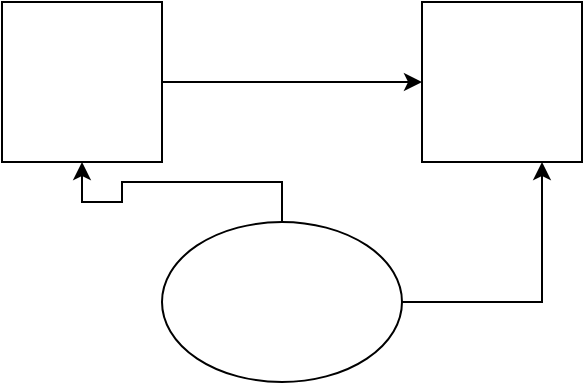 <mxfile version="20.5.3" type="github">
  <diagram id="X3mk3wPwBhCQi_FoYerl" name="Page-1">
    <mxGraphModel dx="696" dy="552" grid="1" gridSize="10" guides="1" tooltips="1" connect="1" arrows="1" fold="1" page="1" pageScale="1" pageWidth="827" pageHeight="1169" math="0" shadow="0">
      <root>
        <mxCell id="0" />
        <mxCell id="1" parent="0" />
        <mxCell id="JIqXnu5RI000O0QvCwiH-1" value="" style="whiteSpace=wrap;html=1;aspect=fixed;" parent="1" vertex="1">
          <mxGeometry x="320" y="250" width="80" height="80" as="geometry" />
        </mxCell>
        <mxCell id="JIqXnu5RI000O0QvCwiH-3" style="edgeStyle=orthogonalEdgeStyle;rounded=0;orthogonalLoop=1;jettySize=auto;html=1;" parent="1" source="JIqXnu5RI000O0QvCwiH-2" target="JIqXnu5RI000O0QvCwiH-1" edge="1">
          <mxGeometry relative="1" as="geometry" />
        </mxCell>
        <mxCell id="JIqXnu5RI000O0QvCwiH-2" value="" style="whiteSpace=wrap;html=1;aspect=fixed;" parent="1" vertex="1">
          <mxGeometry x="110" y="250" width="80" height="80" as="geometry" />
        </mxCell>
        <mxCell id="Ro6gDhWV0mDDRHIsnVCK-2" style="edgeStyle=orthogonalEdgeStyle;rounded=0;orthogonalLoop=1;jettySize=auto;html=1;" edge="1" parent="1" source="Ro6gDhWV0mDDRHIsnVCK-1" target="JIqXnu5RI000O0QvCwiH-2">
          <mxGeometry relative="1" as="geometry" />
        </mxCell>
        <mxCell id="Ro6gDhWV0mDDRHIsnVCK-3" style="edgeStyle=orthogonalEdgeStyle;rounded=0;orthogonalLoop=1;jettySize=auto;html=1;entryX=0.75;entryY=1;entryDx=0;entryDy=0;" edge="1" parent="1" source="Ro6gDhWV0mDDRHIsnVCK-1" target="JIqXnu5RI000O0QvCwiH-1">
          <mxGeometry relative="1" as="geometry" />
        </mxCell>
        <mxCell id="Ro6gDhWV0mDDRHIsnVCK-1" value="" style="ellipse;whiteSpace=wrap;html=1;" vertex="1" parent="1">
          <mxGeometry x="190" y="360" width="120" height="80" as="geometry" />
        </mxCell>
      </root>
    </mxGraphModel>
  </diagram>
</mxfile>
